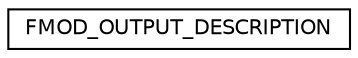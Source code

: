 digraph "Graphical Class Hierarchy"
{
  edge [fontname="Helvetica",fontsize="10",labelfontname="Helvetica",labelfontsize="10"];
  node [fontname="Helvetica",fontsize="10",shape=record];
  rankdir="LR";
  Node1 [label="FMOD_OUTPUT_DESCRIPTION",height=0.2,width=0.4,color="black", fillcolor="white", style="filled",URL="$struct_f_m_o_d___o_u_t_p_u_t___d_e_s_c_r_i_p_t_i_o_n.html"];
}
